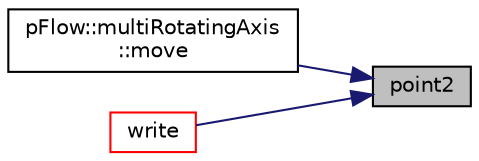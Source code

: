 digraph "point2"
{
 // LATEX_PDF_SIZE
  edge [fontname="Helvetica",fontsize="10",labelfontname="Helvetica",labelfontsize="10"];
  node [fontname="Helvetica",fontsize="10",shape=record];
  rankdir="RL";
  Node1 [label="point2",height=0.2,width=0.4,color="black", fillcolor="grey75", style="filled", fontcolor="black",tooltip=" "];
  Node1 -> Node2 [dir="back",color="midnightblue",fontsize="10",style="solid",fontname="Helvetica"];
  Node2 [label="pFlow::multiRotatingAxis\l::move",height=0.2,width=0.4,color="black", fillcolor="white", style="filled",URL="$classpFlow_1_1multiRotatingAxis.html#a5e4200ebd4752215e4dfbc46eac943b9",tooltip="Move the end points of the axis."];
  Node1 -> Node3 [dir="back",color="midnightblue",fontsize="10",style="solid",fontname="Helvetica"];
  Node3 [label="write",height=0.2,width=0.4,color="red", fillcolor="white", style="filled",URL="$classpFlow_1_1line.html#a8dfb09bc3cd31a799290f903613192aa",tooltip=" "];
}
